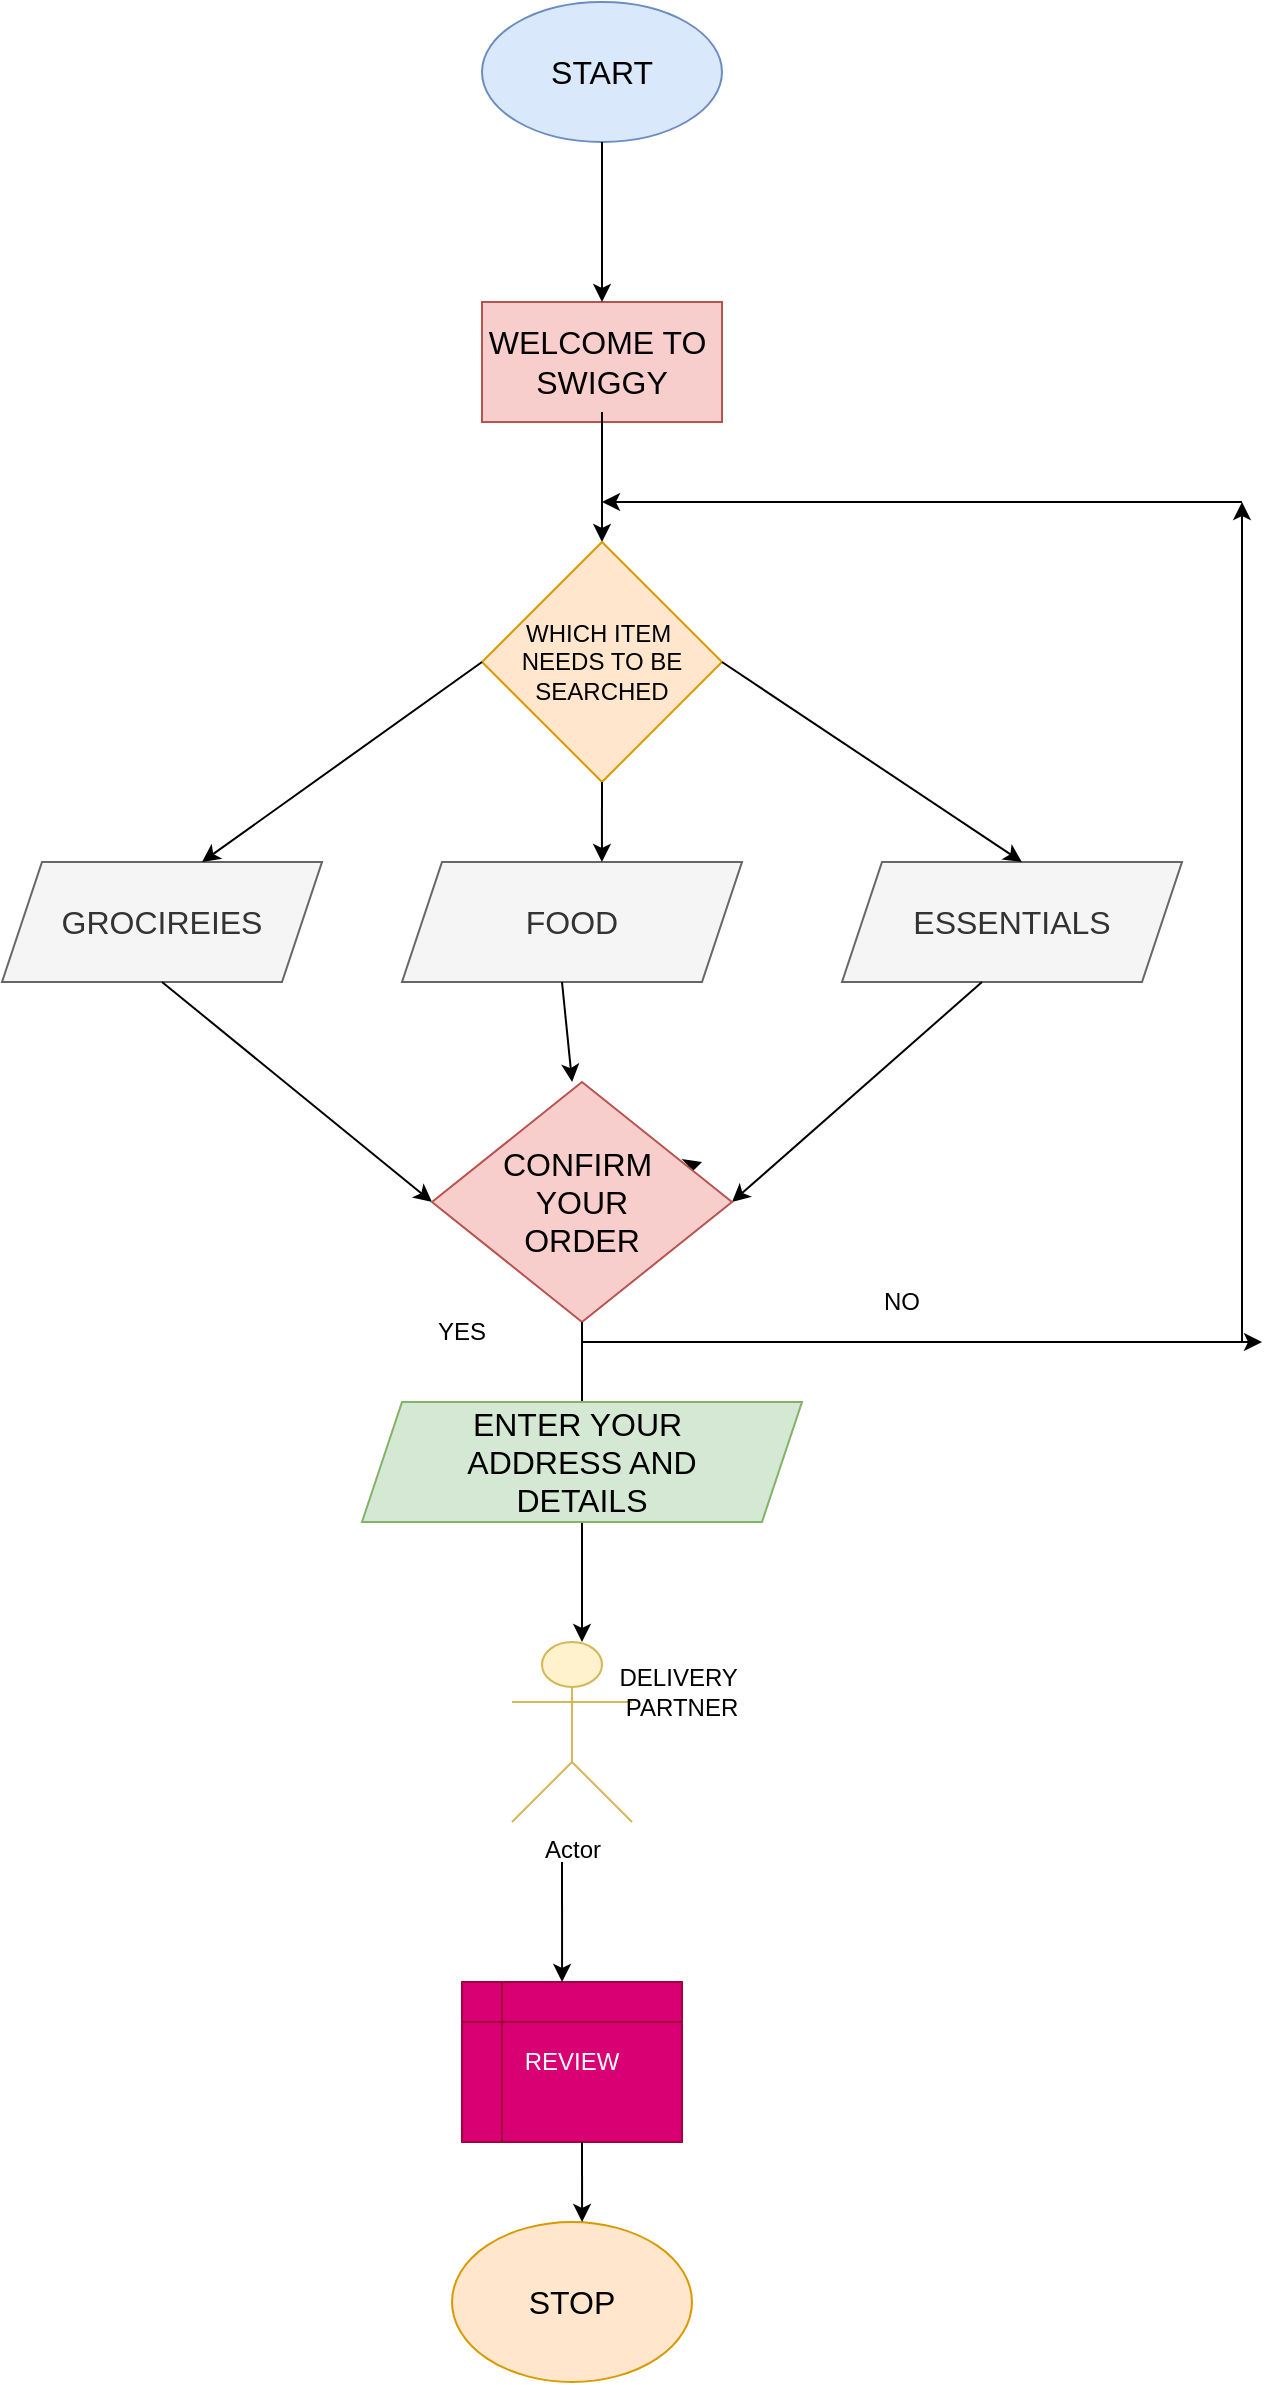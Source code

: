 <mxfile version="28.2.0">
  <diagram name="Page-1" id="e5foXj5X1ig70cjcZSmE">
    <mxGraphModel dx="1747" dy="2102" grid="1" gridSize="10" guides="1" tooltips="1" connect="1" arrows="1" fold="1" page="1" pageScale="1" pageWidth="850" pageHeight="1100" math="0" shadow="0">
      <root>
        <mxCell id="0" />
        <mxCell id="1" parent="0" />
        <mxCell id="w8qs9DBUS7TFqiF7ya6J-3" value="&lt;font size=&quot;3&quot;&gt;START&lt;/font&gt;" style="ellipse;whiteSpace=wrap;html=1;fillColor=#dae8fc;strokeColor=#6c8ebf;" vertex="1" parent="1">
          <mxGeometry x="340" y="-110" width="120" height="70" as="geometry" />
        </mxCell>
        <mxCell id="w8qs9DBUS7TFqiF7ya6J-5" value="&lt;font size=&quot;3&quot;&gt;GROCIREIES&lt;/font&gt;" style="shape=parallelogram;perimeter=parallelogramPerimeter;whiteSpace=wrap;html=1;fixedSize=1;fillColor=#f5f5f5;fontColor=#333333;strokeColor=#666666;" vertex="1" parent="1">
          <mxGeometry x="100" y="320" width="160" height="60" as="geometry" />
        </mxCell>
        <mxCell id="w8qs9DBUS7TFqiF7ya6J-6" value="&lt;font size=&quot;3&quot;&gt;FOOD&lt;/font&gt;" style="shape=parallelogram;perimeter=parallelogramPerimeter;whiteSpace=wrap;html=1;fixedSize=1;fillColor=#f5f5f5;fontColor=#333333;strokeColor=#666666;" vertex="1" parent="1">
          <mxGeometry x="300" y="320" width="170" height="60" as="geometry" />
        </mxCell>
        <mxCell id="w8qs9DBUS7TFqiF7ya6J-7" value="&lt;font size=&quot;3&quot;&gt;ESSENTIALS&lt;/font&gt;" style="shape=parallelogram;perimeter=parallelogramPerimeter;whiteSpace=wrap;html=1;fixedSize=1;fillColor=#f5f5f5;fontColor=#333333;strokeColor=#666666;" vertex="1" parent="1">
          <mxGeometry x="520" y="320" width="170" height="60" as="geometry" />
        </mxCell>
        <mxCell id="w8qs9DBUS7TFqiF7ya6J-11" value="&lt;font size=&quot;3&quot;&gt;STOP&lt;/font&gt;" style="ellipse;whiteSpace=wrap;html=1;fillColor=#ffe6cc;strokeColor=#d79b00;" vertex="1" parent="1">
          <mxGeometry x="325" y="1000" width="120" height="80" as="geometry" />
        </mxCell>
        <mxCell id="w8qs9DBUS7TFqiF7ya6J-12" value="Actor" style="shape=umlActor;verticalLabelPosition=bottom;verticalAlign=top;html=1;outlineConnect=0;fillColor=#fff2cc;strokeColor=#d6b656;" vertex="1" parent="1">
          <mxGeometry x="355" y="710" width="60" height="90" as="geometry" />
        </mxCell>
        <mxCell id="w8qs9DBUS7TFqiF7ya6J-13" value="REVIEW" style="shape=internalStorage;whiteSpace=wrap;html=1;backgroundOutline=1;fillColor=#d80073;strokeColor=#A50040;fontColor=#ffffff;" vertex="1" parent="1">
          <mxGeometry x="330" y="880" width="110" height="80" as="geometry" />
        </mxCell>
        <mxCell id="w8qs9DBUS7TFqiF7ya6J-14" value="DELIVERY&amp;nbsp;&lt;div&gt;PARTNER&lt;/div&gt;" style="text;html=1;align=center;verticalAlign=middle;whiteSpace=wrap;rounded=0;" vertex="1" parent="1">
          <mxGeometry x="410" y="720" width="60" height="30" as="geometry" />
        </mxCell>
        <mxCell id="w8qs9DBUS7TFqiF7ya6J-15" value="&lt;font size=&quot;3&quot;&gt;WELCOME TO&amp;nbsp;&lt;/font&gt;&lt;div&gt;&lt;font size=&quot;3&quot;&gt;SWIGGY&lt;/font&gt;&lt;/div&gt;" style="rounded=0;whiteSpace=wrap;html=1;fillColor=#f8cecc;strokeColor=#b85450;" vertex="1" parent="1">
          <mxGeometry x="340" y="40" width="120" height="60" as="geometry" />
        </mxCell>
        <mxCell id="w8qs9DBUS7TFqiF7ya6J-17" value="" style="endArrow=classic;html=1;rounded=0;entryX=0.5;entryY=0;entryDx=0;entryDy=0;entryPerimeter=0;" edge="1" parent="1" target="w8qs9DBUS7TFqiF7ya6J-15">
          <mxGeometry width="50" height="50" relative="1" as="geometry">
            <mxPoint x="400" y="-40" as="sourcePoint" />
            <mxPoint x="450" y="-90" as="targetPoint" />
          </mxGeometry>
        </mxCell>
        <mxCell id="w8qs9DBUS7TFqiF7ya6J-18" value="" style="endArrow=classic;html=1;rounded=0;" edge="1" parent="1">
          <mxGeometry width="50" height="50" relative="1" as="geometry">
            <mxPoint x="400" y="95" as="sourcePoint" />
            <mxPoint x="400" y="160" as="targetPoint" />
          </mxGeometry>
        </mxCell>
        <mxCell id="w8qs9DBUS7TFqiF7ya6J-19" value="" style="endArrow=classic;html=1;rounded=0;" edge="1" parent="1" source="w8qs9DBUS7TFqiF7ya6J-4">
          <mxGeometry width="50" height="50" relative="1" as="geometry">
            <mxPoint x="390" y="280" as="sourcePoint" />
            <mxPoint x="440" y="230" as="targetPoint" />
          </mxGeometry>
        </mxCell>
        <mxCell id="w8qs9DBUS7TFqiF7ya6J-4" value="WHICH ITEM&amp;nbsp;&lt;div&gt;NEEDS TO BE&lt;/div&gt;&lt;div&gt;SEARCHED&lt;/div&gt;" style="rhombus;whiteSpace=wrap;html=1;fillColor=#ffe6cc;strokeColor=#d79b00;" vertex="1" parent="1">
          <mxGeometry x="340" y="160" width="120" height="120" as="geometry" />
        </mxCell>
        <mxCell id="w8qs9DBUS7TFqiF7ya6J-21" value="" style="endArrow=classic;html=1;rounded=0;entryX=0.588;entryY=0;entryDx=0;entryDy=0;entryPerimeter=0;" edge="1" parent="1" target="w8qs9DBUS7TFqiF7ya6J-6">
          <mxGeometry width="50" height="50" relative="1" as="geometry">
            <mxPoint x="400" y="280" as="sourcePoint" />
            <mxPoint x="450" y="230" as="targetPoint" />
          </mxGeometry>
        </mxCell>
        <mxCell id="w8qs9DBUS7TFqiF7ya6J-22" value="" style="endArrow=classic;html=1;rounded=0;entryX=0.625;entryY=0;entryDx=0;entryDy=0;entryPerimeter=0;" edge="1" parent="1" target="w8qs9DBUS7TFqiF7ya6J-5">
          <mxGeometry width="50" height="50" relative="1" as="geometry">
            <mxPoint x="340" y="220" as="sourcePoint" />
            <mxPoint x="210" y="310" as="targetPoint" />
          </mxGeometry>
        </mxCell>
        <mxCell id="w8qs9DBUS7TFqiF7ya6J-23" value="" style="endArrow=classic;html=1;rounded=0;entryX=0.529;entryY=0;entryDx=0;entryDy=0;entryPerimeter=0;" edge="1" parent="1" target="w8qs9DBUS7TFqiF7ya6J-7">
          <mxGeometry width="50" height="50" relative="1" as="geometry">
            <mxPoint x="460" y="220" as="sourcePoint" />
            <mxPoint x="510" y="170" as="targetPoint" />
          </mxGeometry>
        </mxCell>
        <mxCell id="w8qs9DBUS7TFqiF7ya6J-24" value="" style="endArrow=classic;html=1;rounded=0;entryX=0;entryY=0.5;entryDx=0;entryDy=0;entryPerimeter=0;" edge="1" parent="1" target="w8qs9DBUS7TFqiF7ya6J-8">
          <mxGeometry width="50" height="50" relative="1" as="geometry">
            <mxPoint x="180" y="380" as="sourcePoint" />
            <mxPoint x="260" y="310" as="targetPoint" />
          </mxGeometry>
        </mxCell>
        <mxCell id="w8qs9DBUS7TFqiF7ya6J-25" value="" style="endArrow=classic;html=1;rounded=0;entryX=0.467;entryY=0;entryDx=0;entryDy=0;entryPerimeter=0;" edge="1" parent="1" target="w8qs9DBUS7TFqiF7ya6J-8">
          <mxGeometry width="50" height="50" relative="1" as="geometry">
            <mxPoint x="380" y="380" as="sourcePoint" />
            <mxPoint x="430" y="330" as="targetPoint" />
          </mxGeometry>
        </mxCell>
        <mxCell id="w8qs9DBUS7TFqiF7ya6J-26" value="" style="endArrow=classic;html=1;rounded=0;entryX=1;entryY=0.5;entryDx=0;entryDy=0;entryPerimeter=0;" edge="1" parent="1" target="w8qs9DBUS7TFqiF7ya6J-8">
          <mxGeometry width="50" height="50" relative="1" as="geometry">
            <mxPoint x="590" y="380" as="sourcePoint" />
            <mxPoint x="470" y="480" as="targetPoint" />
          </mxGeometry>
        </mxCell>
        <mxCell id="w8qs9DBUS7TFqiF7ya6J-27" value="" style="endArrow=classic;html=1;rounded=0;" edge="1" parent="1" source="w8qs9DBUS7TFqiF7ya6J-8">
          <mxGeometry width="50" height="50" relative="1" as="geometry">
            <mxPoint x="400" y="520" as="sourcePoint" />
            <mxPoint x="450" y="470" as="targetPoint" />
          </mxGeometry>
        </mxCell>
        <mxCell id="w8qs9DBUS7TFqiF7ya6J-28" value="" style="endArrow=classic;html=1;rounded=0;" edge="1" parent="1" target="w8qs9DBUS7TFqiF7ya6J-8">
          <mxGeometry width="50" height="50" relative="1" as="geometry">
            <mxPoint x="400" y="520" as="sourcePoint" />
            <mxPoint x="450" y="470" as="targetPoint" />
          </mxGeometry>
        </mxCell>
        <mxCell id="w8qs9DBUS7TFqiF7ya6J-8" value="&lt;font size=&quot;3&quot;&gt;CONFIRM&amp;nbsp;&lt;/font&gt;&lt;div&gt;&lt;font size=&quot;3&quot;&gt;YOUR&lt;/font&gt;&lt;/div&gt;&lt;div&gt;&lt;font size=&quot;3&quot;&gt;ORDER&lt;/font&gt;&lt;/div&gt;" style="rhombus;whiteSpace=wrap;html=1;fillColor=#f8cecc;strokeColor=#b85450;" vertex="1" parent="1">
          <mxGeometry x="315" y="430" width="150" height="120" as="geometry" />
        </mxCell>
        <mxCell id="w8qs9DBUS7TFqiF7ya6J-33" value="" style="endArrow=classic;html=1;rounded=0;entryX=0.5;entryY=1.417;entryDx=0;entryDy=0;entryPerimeter=0;" edge="1" parent="1" source="w8qs9DBUS7TFqiF7ya6J-9" target="w8qs9DBUS7TFqiF7ya6J-8">
          <mxGeometry width="50" height="50" relative="1" as="geometry">
            <mxPoint x="390" y="550" as="sourcePoint" />
            <mxPoint x="440" y="500" as="targetPoint" />
          </mxGeometry>
        </mxCell>
        <mxCell id="w8qs9DBUS7TFqiF7ya6J-35" value="" style="endArrow=classic;html=1;rounded=0;" edge="1" parent="1">
          <mxGeometry width="50" height="50" relative="1" as="geometry">
            <mxPoint x="390" y="550" as="sourcePoint" />
            <mxPoint x="390" y="710" as="targetPoint" />
          </mxGeometry>
        </mxCell>
        <mxCell id="w8qs9DBUS7TFqiF7ya6J-9" value="&lt;font size=&quot;3&quot;&gt;ENTER YOUR&amp;nbsp;&lt;/font&gt;&lt;div&gt;&lt;font size=&quot;3&quot;&gt;ADDRESS AND&lt;/font&gt;&lt;/div&gt;&lt;div&gt;&lt;font size=&quot;3&quot;&gt;DETAILS&lt;/font&gt;&lt;/div&gt;" style="shape=parallelogram;perimeter=parallelogramPerimeter;whiteSpace=wrap;html=1;fixedSize=1;fillColor=#d5e8d4;strokeColor=#82b366;" vertex="1" parent="1">
          <mxGeometry x="280" y="590" width="220" height="60" as="geometry" />
        </mxCell>
        <mxCell id="w8qs9DBUS7TFqiF7ya6J-37" value="" style="endArrow=classic;html=1;rounded=0;entryX=0.455;entryY=0;entryDx=0;entryDy=0;entryPerimeter=0;" edge="1" parent="1" target="w8qs9DBUS7TFqiF7ya6J-13">
          <mxGeometry width="50" height="50" relative="1" as="geometry">
            <mxPoint x="380" y="820" as="sourcePoint" />
            <mxPoint x="430" y="770" as="targetPoint" />
          </mxGeometry>
        </mxCell>
        <mxCell id="w8qs9DBUS7TFqiF7ya6J-38" value="" style="endArrow=classic;html=1;rounded=0;entryX=0.542;entryY=0;entryDx=0;entryDy=0;entryPerimeter=0;" edge="1" parent="1" target="w8qs9DBUS7TFqiF7ya6J-11">
          <mxGeometry width="50" height="50" relative="1" as="geometry">
            <mxPoint x="390" y="960" as="sourcePoint" />
            <mxPoint x="440" y="910" as="targetPoint" />
          </mxGeometry>
        </mxCell>
        <mxCell id="w8qs9DBUS7TFqiF7ya6J-39" value="" style="endArrow=classic;html=1;rounded=0;" edge="1" parent="1">
          <mxGeometry width="50" height="50" relative="1" as="geometry">
            <mxPoint x="390" y="560" as="sourcePoint" />
            <mxPoint x="730" y="560" as="targetPoint" />
            <Array as="points">
              <mxPoint x="490" y="560" />
            </Array>
          </mxGeometry>
        </mxCell>
        <mxCell id="w8qs9DBUS7TFqiF7ya6J-40" value="" style="endArrow=classic;html=1;rounded=0;" edge="1" parent="1">
          <mxGeometry width="50" height="50" relative="1" as="geometry">
            <mxPoint x="720" y="560" as="sourcePoint" />
            <mxPoint x="720" y="140" as="targetPoint" />
          </mxGeometry>
        </mxCell>
        <mxCell id="w8qs9DBUS7TFqiF7ya6J-41" value="" style="endArrow=classic;html=1;rounded=0;" edge="1" parent="1">
          <mxGeometry width="50" height="50" relative="1" as="geometry">
            <mxPoint x="720" y="140" as="sourcePoint" />
            <mxPoint x="400" y="140" as="targetPoint" />
          </mxGeometry>
        </mxCell>
        <mxCell id="w8qs9DBUS7TFqiF7ya6J-42" value="NO" style="text;html=1;align=center;verticalAlign=middle;whiteSpace=wrap;rounded=0;" vertex="1" parent="1">
          <mxGeometry x="520" y="530" width="60" height="20" as="geometry" />
        </mxCell>
        <mxCell id="w8qs9DBUS7TFqiF7ya6J-43" value="YES" style="text;html=1;align=center;verticalAlign=middle;whiteSpace=wrap;rounded=0;" vertex="1" parent="1">
          <mxGeometry x="300" y="540" width="60" height="30" as="geometry" />
        </mxCell>
      </root>
    </mxGraphModel>
  </diagram>
</mxfile>
